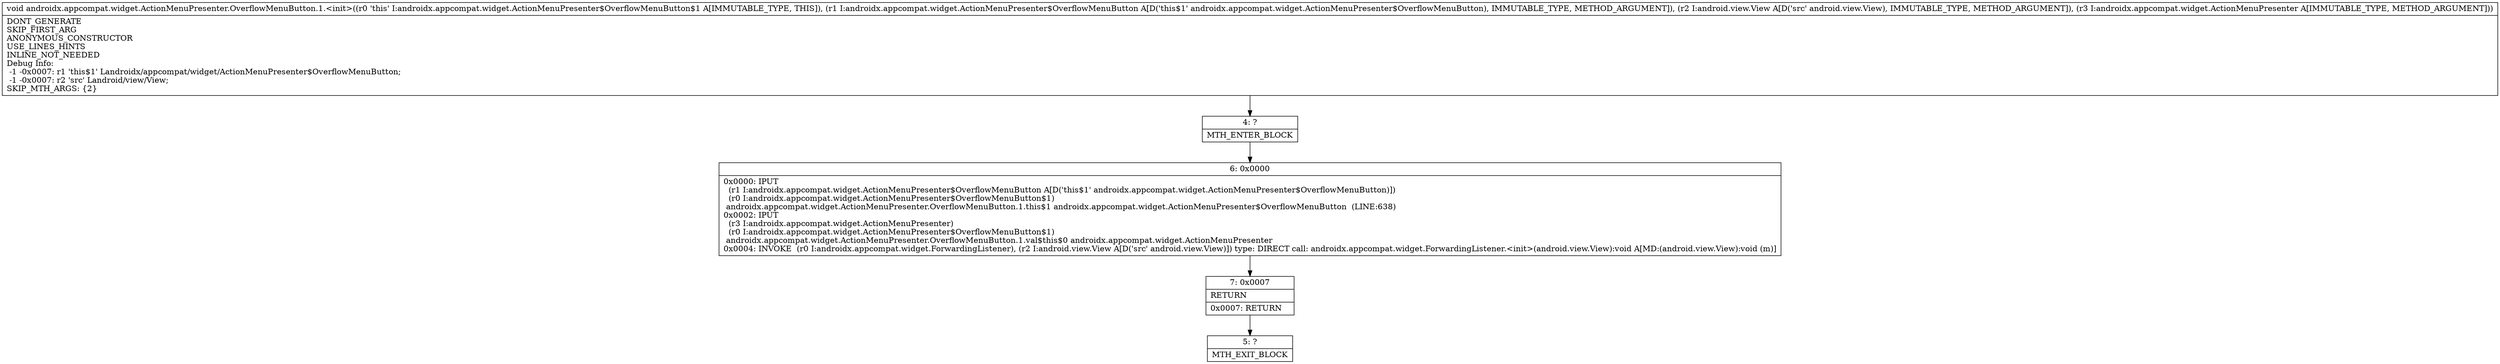 digraph "CFG forandroidx.appcompat.widget.ActionMenuPresenter.OverflowMenuButton.1.\<init\>(Landroidx\/appcompat\/widget\/ActionMenuPresenter$OverflowMenuButton;Landroid\/view\/View;Landroidx\/appcompat\/widget\/ActionMenuPresenter;)V" {
Node_4 [shape=record,label="{4\:\ ?|MTH_ENTER_BLOCK\l}"];
Node_6 [shape=record,label="{6\:\ 0x0000|0x0000: IPUT  \l  (r1 I:androidx.appcompat.widget.ActionMenuPresenter$OverflowMenuButton A[D('this$1' androidx.appcompat.widget.ActionMenuPresenter$OverflowMenuButton)])\l  (r0 I:androidx.appcompat.widget.ActionMenuPresenter$OverflowMenuButton$1)\l androidx.appcompat.widget.ActionMenuPresenter.OverflowMenuButton.1.this$1 androidx.appcompat.widget.ActionMenuPresenter$OverflowMenuButton  (LINE:638)\l0x0002: IPUT  \l  (r3 I:androidx.appcompat.widget.ActionMenuPresenter)\l  (r0 I:androidx.appcompat.widget.ActionMenuPresenter$OverflowMenuButton$1)\l androidx.appcompat.widget.ActionMenuPresenter.OverflowMenuButton.1.val$this$0 androidx.appcompat.widget.ActionMenuPresenter \l0x0004: INVOKE  (r0 I:androidx.appcompat.widget.ForwardingListener), (r2 I:android.view.View A[D('src' android.view.View)]) type: DIRECT call: androidx.appcompat.widget.ForwardingListener.\<init\>(android.view.View):void A[MD:(android.view.View):void (m)]\l}"];
Node_7 [shape=record,label="{7\:\ 0x0007|RETURN\l|0x0007: RETURN   \l}"];
Node_5 [shape=record,label="{5\:\ ?|MTH_EXIT_BLOCK\l}"];
MethodNode[shape=record,label="{void androidx.appcompat.widget.ActionMenuPresenter.OverflowMenuButton.1.\<init\>((r0 'this' I:androidx.appcompat.widget.ActionMenuPresenter$OverflowMenuButton$1 A[IMMUTABLE_TYPE, THIS]), (r1 I:androidx.appcompat.widget.ActionMenuPresenter$OverflowMenuButton A[D('this$1' androidx.appcompat.widget.ActionMenuPresenter$OverflowMenuButton), IMMUTABLE_TYPE, METHOD_ARGUMENT]), (r2 I:android.view.View A[D('src' android.view.View), IMMUTABLE_TYPE, METHOD_ARGUMENT]), (r3 I:androidx.appcompat.widget.ActionMenuPresenter A[IMMUTABLE_TYPE, METHOD_ARGUMENT]))  | DONT_GENERATE\lSKIP_FIRST_ARG\lANONYMOUS_CONSTRUCTOR\lUSE_LINES_HINTS\lINLINE_NOT_NEEDED\lDebug Info:\l  \-1 \-0x0007: r1 'this$1' Landroidx\/appcompat\/widget\/ActionMenuPresenter$OverflowMenuButton;\l  \-1 \-0x0007: r2 'src' Landroid\/view\/View;\lSKIP_MTH_ARGS: \{2\}\l}"];
MethodNode -> Node_4;Node_4 -> Node_6;
Node_6 -> Node_7;
Node_7 -> Node_5;
}

